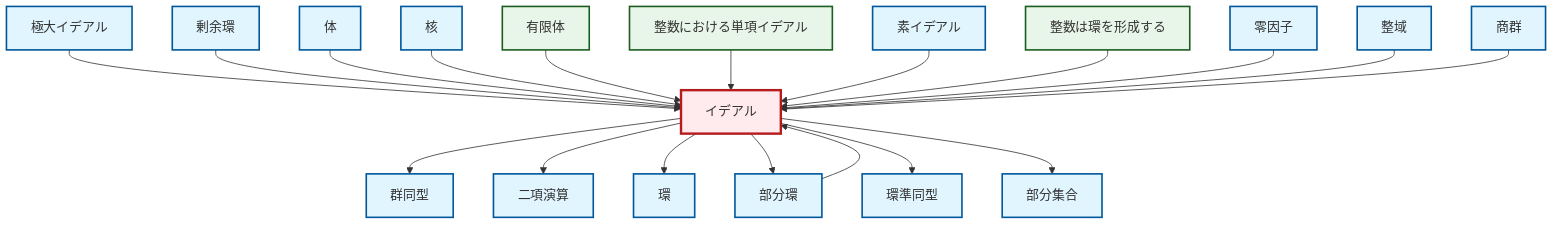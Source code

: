 graph TD
    classDef definition fill:#e1f5fe,stroke:#01579b,stroke-width:2px
    classDef theorem fill:#f3e5f5,stroke:#4a148c,stroke-width:2px
    classDef axiom fill:#fff3e0,stroke:#e65100,stroke-width:2px
    classDef example fill:#e8f5e9,stroke:#1b5e20,stroke-width:2px
    classDef current fill:#ffebee,stroke:#b71c1c,stroke-width:3px
    def-zero-divisor["零因子"]:::definition
    def-maximal-ideal["極大イデアル"]:::definition
    def-ring["環"]:::definition
    ex-integers-ring["整数は環を形成する"]:::example
    def-ring-homomorphism["環準同型"]:::definition
    def-prime-ideal["素イデアル"]:::definition
    def-subring["部分環"]:::definition
    def-field["体"]:::definition
    def-ideal["イデアル"]:::definition
    ex-principal-ideal["整数における単項イデアル"]:::example
    def-isomorphism["群同型"]:::definition
    def-kernel["核"]:::definition
    def-integral-domain["整域"]:::definition
    def-quotient-group["商群"]:::definition
    def-subset["部分集合"]:::definition
    ex-finite-field["有限体"]:::example
    def-quotient-ring["剰余環"]:::definition
    def-binary-operation["二項演算"]:::definition
    def-ideal --> def-isomorphism
    def-ideal --> def-binary-operation
    def-maximal-ideal --> def-ideal
    def-quotient-ring --> def-ideal
    def-ideal --> def-ring
    def-field --> def-ideal
    def-kernel --> def-ideal
    ex-finite-field --> def-ideal
    ex-principal-ideal --> def-ideal
    def-prime-ideal --> def-ideal
    def-subring --> def-ideal
    ex-integers-ring --> def-ideal
    def-ideal --> def-subring
    def-zero-divisor --> def-ideal
    def-ideal --> def-ring-homomorphism
    def-integral-domain --> def-ideal
    def-quotient-group --> def-ideal
    def-ideal --> def-subset
    class def-ideal current